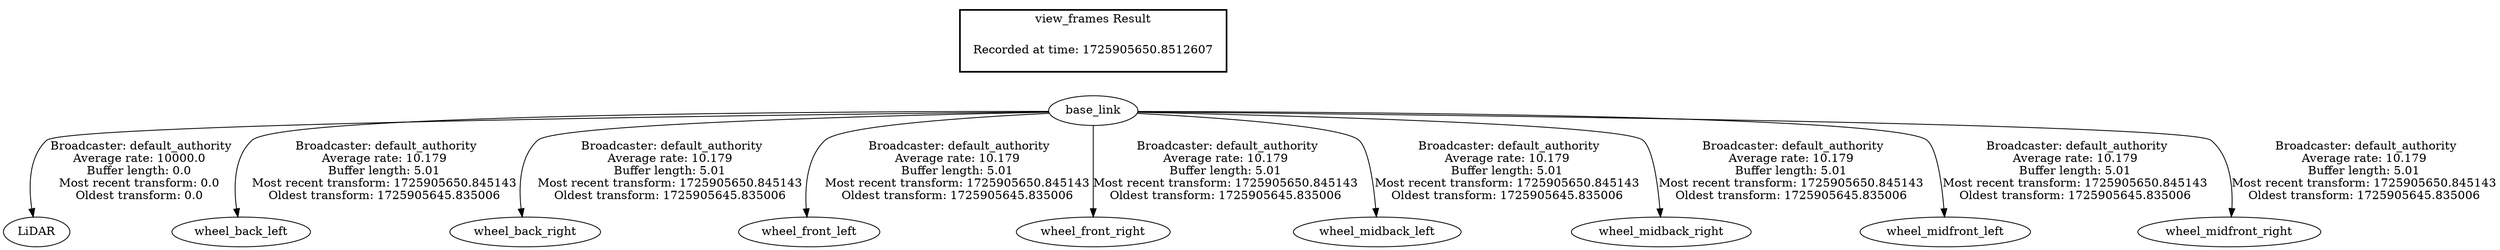 digraph G {
"base_link" -> "LiDAR"[label=" Broadcaster: default_authority\nAverage rate: 10000.0\nBuffer length: 0.0\nMost recent transform: 0.0\nOldest transform: 0.0\n"];
"base_link" -> "wheel_back_left"[label=" Broadcaster: default_authority\nAverage rate: 10.179\nBuffer length: 5.01\nMost recent transform: 1725905650.845143\nOldest transform: 1725905645.835006\n"];
"base_link" -> "wheel_back_right"[label=" Broadcaster: default_authority\nAverage rate: 10.179\nBuffer length: 5.01\nMost recent transform: 1725905650.845143\nOldest transform: 1725905645.835006\n"];
"base_link" -> "wheel_front_left"[label=" Broadcaster: default_authority\nAverage rate: 10.179\nBuffer length: 5.01\nMost recent transform: 1725905650.845143\nOldest transform: 1725905645.835006\n"];
"base_link" -> "wheel_front_right"[label=" Broadcaster: default_authority\nAverage rate: 10.179\nBuffer length: 5.01\nMost recent transform: 1725905650.845143\nOldest transform: 1725905645.835006\n"];
"base_link" -> "wheel_midback_left"[label=" Broadcaster: default_authority\nAverage rate: 10.179\nBuffer length: 5.01\nMost recent transform: 1725905650.845143\nOldest transform: 1725905645.835006\n"];
"base_link" -> "wheel_midback_right"[label=" Broadcaster: default_authority\nAverage rate: 10.179\nBuffer length: 5.01\nMost recent transform: 1725905650.845143\nOldest transform: 1725905645.835006\n"];
"base_link" -> "wheel_midfront_left"[label=" Broadcaster: default_authority\nAverage rate: 10.179\nBuffer length: 5.01\nMost recent transform: 1725905650.845143\nOldest transform: 1725905645.835006\n"];
"base_link" -> "wheel_midfront_right"[label=" Broadcaster: default_authority\nAverage rate: 10.179\nBuffer length: 5.01\nMost recent transform: 1725905650.845143\nOldest transform: 1725905645.835006\n"];
edge [style=invis];
 subgraph cluster_legend { style=bold; color=black; label ="view_frames Result";
"Recorded at time: 1725905650.8512607"[ shape=plaintext ] ;
}->"base_link";
}